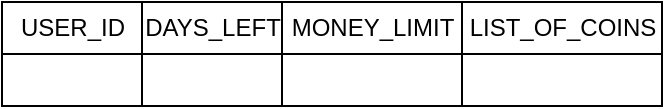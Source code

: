 <mxfile version="24.0.5" type="github">
  <diagram name="Page-1" id="IZp1dofmrPzV4pxGl6I9">
    <mxGraphModel dx="635" dy="359" grid="1" gridSize="10" guides="1" tooltips="1" connect="1" arrows="1" fold="1" page="1" pageScale="1" pageWidth="850" pageHeight="1100" math="0" shadow="0">
      <root>
        <mxCell id="0" />
        <mxCell id="1" parent="0" />
        <mxCell id="pioZU39j8Vvfi0HdjmP4-60" value="USER_ID" style="swimlane;fontStyle=0;childLayout=stackLayout;horizontal=1;startSize=26;fillColor=none;horizontalStack=0;resizeParent=1;resizeParentMax=0;resizeLast=0;collapsible=1;marginBottom=0;html=1;" vertex="1" parent="1">
          <mxGeometry x="190" y="240" width="70" height="52" as="geometry" />
        </mxCell>
        <mxCell id="pioZU39j8Vvfi0HdjmP4-61" value="DAYS_LEFT" style="swimlane;fontStyle=0;childLayout=stackLayout;horizontal=1;startSize=26;fillColor=none;horizontalStack=0;resizeParent=1;resizeParentMax=0;resizeLast=0;collapsible=1;marginBottom=0;html=1;" vertex="1" parent="1">
          <mxGeometry x="260" y="240" width="70" height="52" as="geometry" />
        </mxCell>
        <mxCell id="pioZU39j8Vvfi0HdjmP4-62" value="MONEY_LIMIT" style="swimlane;fontStyle=0;childLayout=stackLayout;horizontal=1;startSize=26;fillColor=none;horizontalStack=0;resizeParent=1;resizeParentMax=0;resizeLast=0;collapsible=1;marginBottom=0;html=1;" vertex="1" parent="1">
          <mxGeometry x="330" y="240" width="90" height="52" as="geometry" />
        </mxCell>
        <mxCell id="pioZU39j8Vvfi0HdjmP4-63" value="LIST_OF_COINS" style="swimlane;fontStyle=0;childLayout=stackLayout;horizontal=1;startSize=26;fillColor=none;horizontalStack=0;resizeParent=1;resizeParentMax=0;resizeLast=0;collapsible=1;marginBottom=0;html=1;" vertex="1" parent="1">
          <mxGeometry x="420" y="240" width="100" height="52" as="geometry" />
        </mxCell>
      </root>
    </mxGraphModel>
  </diagram>
</mxfile>
